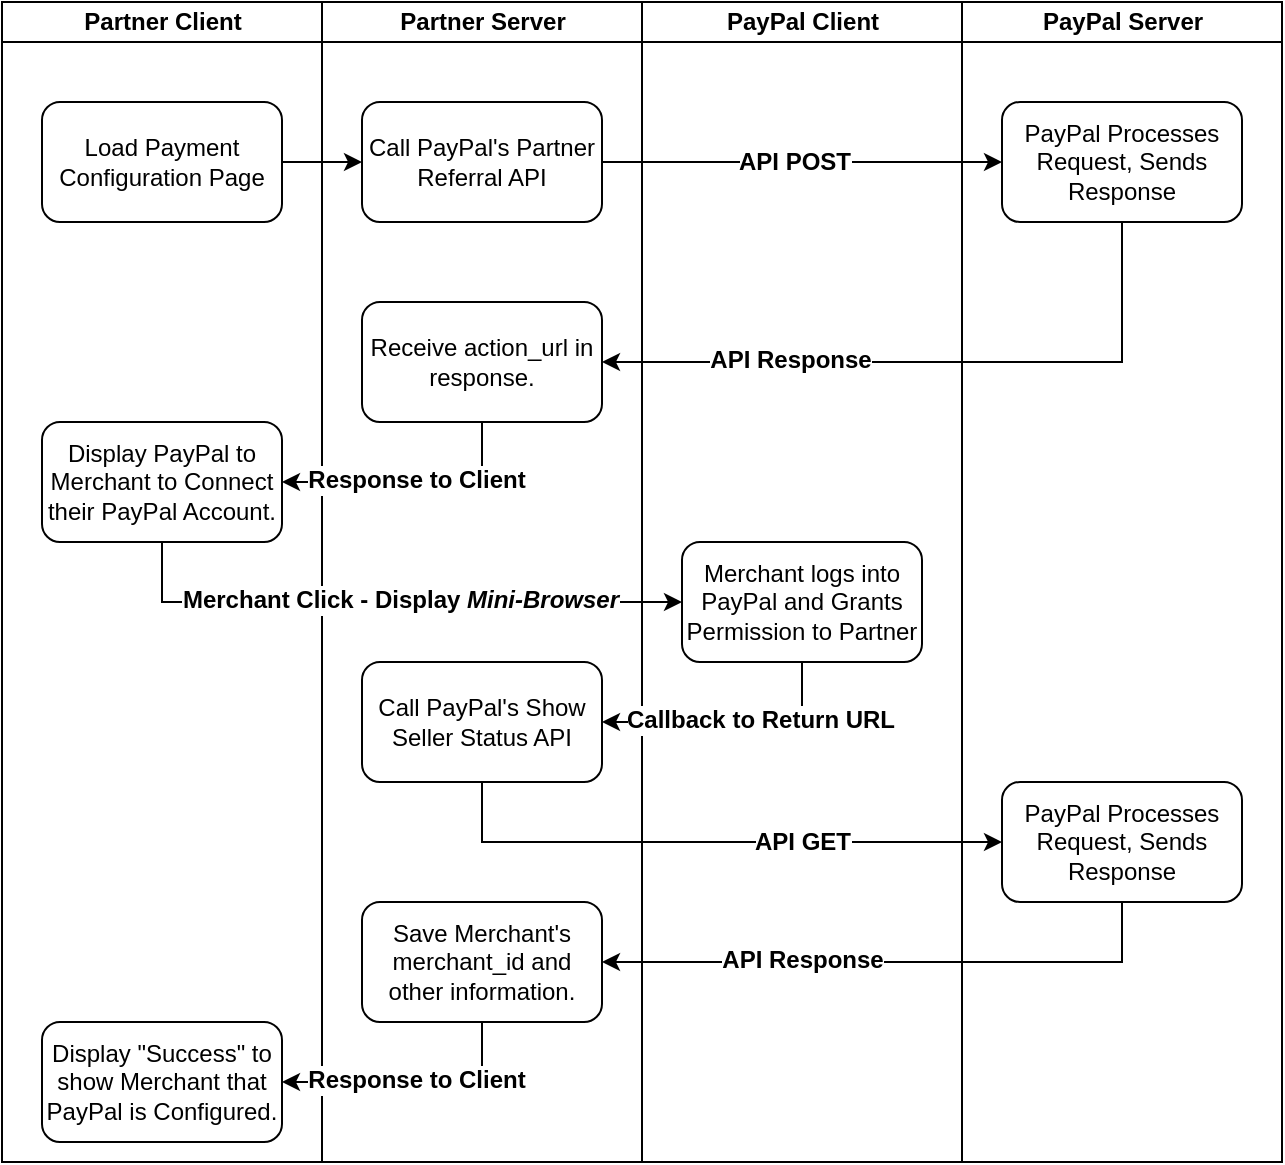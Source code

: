 <mxfile version="12.4.3" type="device" pages="3"><diagram id="gIUWZXU-Uv-Olk3Drhtn" name="Page-1"><mxGraphModel dx="1298" dy="949" grid="1" gridSize="10" guides="1" tooltips="1" connect="1" arrows="1" fold="1" page="1" pageScale="1" pageWidth="850" pageHeight="1100" math="0" shadow="0"><root><mxCell id="0"/><mxCell id="1" parent="0"/><mxCell id="pZ0SuFkx0Wv7talZfomx-6" value="PayPal Server" style="swimlane;html=1;startSize=20;" vertex="1" parent="1"><mxGeometry x="560" y="120" width="160" height="580" as="geometry"/></mxCell><mxCell id="pZ0SuFkx0Wv7talZfomx-13" value="PayPal Processes Request, Sends Response" style="rounded=1;whiteSpace=wrap;html=1;" vertex="1" parent="pZ0SuFkx0Wv7talZfomx-6"><mxGeometry x="20" y="50" width="120" height="60" as="geometry"/></mxCell><mxCell id="pZ0SuFkx0Wv7talZfomx-17" value="PayPal Processes Request, Sends Response" style="rounded=1;whiteSpace=wrap;html=1;" vertex="1" parent="pZ0SuFkx0Wv7talZfomx-6"><mxGeometry x="20" y="390" width="120" height="60" as="geometry"/></mxCell><mxCell id="pZ0SuFkx0Wv7talZfomx-7" value="PayPal Client" style="swimlane;html=1;startSize=20;" vertex="1" parent="1"><mxGeometry x="400" y="120" width="160" height="580" as="geometry"/></mxCell><mxCell id="pZ0SuFkx0Wv7talZfomx-26" value="Merchant logs into PayPal and Grants Permission to Partner" style="rounded=1;whiteSpace=wrap;html=1;" vertex="1" parent="pZ0SuFkx0Wv7talZfomx-7"><mxGeometry x="20" y="270" width="120" height="60" as="geometry"/></mxCell><mxCell id="pZ0SuFkx0Wv7talZfomx-8" value="Partner Server" style="swimlane;html=1;startSize=20;" vertex="1" parent="1"><mxGeometry x="240" y="120" width="160" height="580" as="geometry"/></mxCell><mxCell id="pZ0SuFkx0Wv7talZfomx-11" value="Call PayPal's Partner Referral API" style="rounded=1;whiteSpace=wrap;html=1;" vertex="1" parent="pZ0SuFkx0Wv7talZfomx-8"><mxGeometry x="20" y="50" width="120" height="60" as="geometry"/></mxCell><mxCell id="pZ0SuFkx0Wv7talZfomx-15" value="Call PayPal's Show Seller Status API" style="rounded=1;whiteSpace=wrap;html=1;" vertex="1" parent="pZ0SuFkx0Wv7talZfomx-8"><mxGeometry x="20" y="330" width="120" height="60" as="geometry"/></mxCell><mxCell id="pZ0SuFkx0Wv7talZfomx-19" value="Save Merchant's merchant_id and other information." style="rounded=1;whiteSpace=wrap;html=1;" vertex="1" parent="pZ0SuFkx0Wv7talZfomx-8"><mxGeometry x="20" y="450" width="120" height="60" as="geometry"/></mxCell><mxCell id="pZ0SuFkx0Wv7talZfomx-23" value="Receive action_url in response." style="rounded=1;whiteSpace=wrap;html=1;" vertex="1" parent="pZ0SuFkx0Wv7talZfomx-8"><mxGeometry x="20" y="150" width="120" height="60" as="geometry"/></mxCell><mxCell id="pZ0SuFkx0Wv7talZfomx-9" value="Partner Client" style="swimlane;html=1;startSize=20;" vertex="1" parent="1"><mxGeometry x="80" y="120" width="160" height="580" as="geometry"/></mxCell><mxCell id="pZ0SuFkx0Wv7talZfomx-10" value="Load Payment Configuration Page" style="rounded=1;whiteSpace=wrap;html=1;" vertex="1" parent="pZ0SuFkx0Wv7talZfomx-9"><mxGeometry x="20" y="50" width="120" height="60" as="geometry"/></mxCell><mxCell id="pZ0SuFkx0Wv7talZfomx-21" value="Display &quot;Success&quot; to show Merchant that PayPal is Configured." style="rounded=1;whiteSpace=wrap;html=1;" vertex="1" parent="pZ0SuFkx0Wv7talZfomx-9"><mxGeometry x="20" y="510" width="120" height="60" as="geometry"/></mxCell><mxCell id="pZ0SuFkx0Wv7talZfomx-24" value="Display PayPal to Merchant to Connect their PayPal Account." style="rounded=1;whiteSpace=wrap;html=1;" vertex="1" parent="pZ0SuFkx0Wv7talZfomx-9"><mxGeometry x="20" y="210" width="120" height="60" as="geometry"/></mxCell><mxCell id="pZ0SuFkx0Wv7talZfomx-12" value="" style="edgeStyle=orthogonalEdgeStyle;rounded=0;orthogonalLoop=1;jettySize=auto;html=1;" edge="1" parent="1" source="pZ0SuFkx0Wv7talZfomx-10" target="pZ0SuFkx0Wv7talZfomx-11"><mxGeometry relative="1" as="geometry"/></mxCell><mxCell id="pZ0SuFkx0Wv7talZfomx-14" value="" style="edgeStyle=orthogonalEdgeStyle;rounded=0;orthogonalLoop=1;jettySize=auto;html=1;" edge="1" parent="1" source="pZ0SuFkx0Wv7talZfomx-11" target="pZ0SuFkx0Wv7talZfomx-13"><mxGeometry relative="1" as="geometry"/></mxCell><mxCell id="pZ0SuFkx0Wv7talZfomx-31" value="API POST" style="text;html=1;align=center;verticalAlign=middle;resizable=0;points=[];;labelBackgroundColor=#ffffff;fontStyle=1" vertex="1" connectable="0" parent="pZ0SuFkx0Wv7talZfomx-14"><mxGeometry x="-0.04" y="-1" relative="1" as="geometry"><mxPoint y="-1" as="offset"/></mxGeometry></mxCell><mxCell id="pZ0SuFkx0Wv7talZfomx-16" value="" style="edgeStyle=orthogonalEdgeStyle;rounded=0;orthogonalLoop=1;jettySize=auto;html=1;" edge="1" parent="1" source="pZ0SuFkx0Wv7talZfomx-13" target="pZ0SuFkx0Wv7talZfomx-23"><mxGeometry relative="1" as="geometry"><mxPoint x="380" y="300" as="targetPoint"/><Array as="points"><mxPoint x="640" y="300"/></Array></mxGeometry></mxCell><mxCell id="pZ0SuFkx0Wv7talZfomx-32" value="API Response" style="text;html=1;align=center;verticalAlign=middle;resizable=0;points=[];;labelBackgroundColor=#ffffff;fontStyle=1" vertex="1" connectable="0" parent="pZ0SuFkx0Wv7talZfomx-16"><mxGeometry x="0.43" y="-3" relative="1" as="geometry"><mxPoint y="2" as="offset"/></mxGeometry></mxCell><mxCell id="pZ0SuFkx0Wv7talZfomx-18" value="" style="edgeStyle=orthogonalEdgeStyle;rounded=0;orthogonalLoop=1;jettySize=auto;html=1;" edge="1" parent="1" source="pZ0SuFkx0Wv7talZfomx-15" target="pZ0SuFkx0Wv7talZfomx-17"><mxGeometry relative="1" as="geometry"><Array as="points"><mxPoint x="320" y="540"/></Array></mxGeometry></mxCell><mxCell id="pZ0SuFkx0Wv7talZfomx-36" value="API GET" style="text;html=1;align=center;verticalAlign=middle;resizable=0;points=[];;labelBackgroundColor=#ffffff;fontStyle=1" vertex="1" connectable="0" parent="pZ0SuFkx0Wv7talZfomx-18"><mxGeometry x="0.124" relative="1" as="geometry"><mxPoint x="27" as="offset"/></mxGeometry></mxCell><mxCell id="pZ0SuFkx0Wv7talZfomx-20" value="" style="edgeStyle=orthogonalEdgeStyle;rounded=0;orthogonalLoop=1;jettySize=auto;html=1;" edge="1" parent="1" source="pZ0SuFkx0Wv7talZfomx-17" target="pZ0SuFkx0Wv7talZfomx-19"><mxGeometry relative="1" as="geometry"><Array as="points"><mxPoint x="640" y="600"/></Array></mxGeometry></mxCell><mxCell id="pZ0SuFkx0Wv7talZfomx-37" value="API Response" style="text;html=1;align=center;verticalAlign=middle;resizable=0;points=[];;labelBackgroundColor=#ffffff;fontStyle=1" vertex="1" connectable="0" parent="pZ0SuFkx0Wv7talZfomx-20"><mxGeometry x="0.455" y="-2" relative="1" as="geometry"><mxPoint x="21" y="1" as="offset"/></mxGeometry></mxCell><mxCell id="pZ0SuFkx0Wv7talZfomx-22" value="" style="edgeStyle=orthogonalEdgeStyle;rounded=0;orthogonalLoop=1;jettySize=auto;html=1;exitX=0.5;exitY=1;exitDx=0;exitDy=0;" edge="1" parent="1" source="pZ0SuFkx0Wv7talZfomx-19" target="pZ0SuFkx0Wv7talZfomx-21"><mxGeometry relative="1" as="geometry"><Array as="points"><mxPoint x="320" y="660"/></Array></mxGeometry></mxCell><mxCell id="pZ0SuFkx0Wv7talZfomx-38" value="Response to Client" style="text;html=1;align=center;verticalAlign=middle;resizable=0;points=[];;labelBackgroundColor=#ffffff;fontStyle=1" vertex="1" connectable="0" parent="pZ0SuFkx0Wv7talZfomx-22"><mxGeometry x="0.015" y="1" relative="1" as="geometry"><mxPoint x="3" y="-2" as="offset"/></mxGeometry></mxCell><mxCell id="pZ0SuFkx0Wv7talZfomx-25" value="" style="edgeStyle=orthogonalEdgeStyle;rounded=0;orthogonalLoop=1;jettySize=auto;html=1;entryX=1;entryY=0.5;entryDx=0;entryDy=0;" edge="1" parent="1" source="pZ0SuFkx0Wv7talZfomx-23" target="pZ0SuFkx0Wv7talZfomx-24"><mxGeometry relative="1" as="geometry"><Array as="points"><mxPoint x="320" y="360"/></Array></mxGeometry></mxCell><mxCell id="pZ0SuFkx0Wv7talZfomx-33" value="Response to Client" style="text;html=1;align=center;verticalAlign=middle;resizable=0;points=[];;labelBackgroundColor=#ffffff;fontStyle=1" vertex="1" connectable="0" parent="pZ0SuFkx0Wv7talZfomx-25"><mxGeometry x="0.139" y="-1" relative="1" as="geometry"><mxPoint x="11" as="offset"/></mxGeometry></mxCell><mxCell id="pZ0SuFkx0Wv7talZfomx-27" value="" style="edgeStyle=orthogonalEdgeStyle;rounded=0;orthogonalLoop=1;jettySize=auto;html=1;entryX=0;entryY=0.5;entryDx=0;entryDy=0;" edge="1" parent="1" source="pZ0SuFkx0Wv7talZfomx-24" target="pZ0SuFkx0Wv7talZfomx-26"><mxGeometry relative="1" as="geometry"><Array as="points"><mxPoint x="160" y="420"/></Array></mxGeometry></mxCell><mxCell id="pZ0SuFkx0Wv7talZfomx-34" value="Merchant Click - Display &lt;i&gt;Mini-Browser&lt;/i&gt;" style="text;html=1;align=center;verticalAlign=middle;resizable=0;points=[];;labelBackgroundColor=#ffffff;fontStyle=1" vertex="1" connectable="0" parent="pZ0SuFkx0Wv7talZfomx-27"><mxGeometry x="0.09" y="-1" relative="1" as="geometry"><mxPoint x="-9" y="-2" as="offset"/></mxGeometry></mxCell><mxCell id="pZ0SuFkx0Wv7talZfomx-29" value="" style="edgeStyle=orthogonalEdgeStyle;rounded=0;orthogonalLoop=1;jettySize=auto;html=1;entryX=1;entryY=0.5;entryDx=0;entryDy=0;" edge="1" parent="1" source="pZ0SuFkx0Wv7talZfomx-26" target="pZ0SuFkx0Wv7talZfomx-15"><mxGeometry relative="1" as="geometry"><Array as="points"><mxPoint x="480" y="480"/></Array></mxGeometry></mxCell><mxCell id="pZ0SuFkx0Wv7talZfomx-35" value="Callback to Return URL" style="text;html=1;align=center;verticalAlign=middle;resizable=0;points=[];;labelBackgroundColor=#ffffff;fontStyle=1" vertex="1" connectable="0" parent="pZ0SuFkx0Wv7talZfomx-29"><mxGeometry x="-0.061" relative="1" as="geometry"><mxPoint x="10" y="-1" as="offset"/></mxGeometry></mxCell></root></mxGraphModel></diagram><diagram id="xTVQUzvWMbWYl88YT20P" name="Page-2"><mxGraphModel dx="1298" dy="949" grid="1" gridSize="10" guides="1" tooltips="1" connect="1" arrows="1" fold="1" page="1" pageScale="1" pageWidth="850" pageHeight="1100" math="0" shadow="0"><root><mxCell id="mJo2NoG6WxAVMyrhOIzL-0"/><mxCell id="mJo2NoG6WxAVMyrhOIzL-1" parent="mJo2NoG6WxAVMyrhOIzL-0"/><mxCell id="mJo2NoG6WxAVMyrhOIzL-2" value="PayPal Server" style="swimlane;html=1;startSize=20;" vertex="1" parent="mJo2NoG6WxAVMyrhOIzL-1"><mxGeometry x="560" y="120" width="160" height="780" as="geometry"/></mxCell><mxCell id="mJo2NoG6WxAVMyrhOIzL-4" value="PayPal Processes Request, Sends Response" style="rounded=1;whiteSpace=wrap;html=1;" vertex="1" parent="mJo2NoG6WxAVMyrhOIzL-2"><mxGeometry x="20" y="210" width="120" height="60" as="geometry"/></mxCell><mxCell id="mJo2NoG6WxAVMyrhOIzL-48" value="PayPal Processes Request, Sends Response" style="rounded=1;whiteSpace=wrap;html=1;" vertex="1" parent="mJo2NoG6WxAVMyrhOIzL-2"><mxGeometry x="20" y="530" width="120" height="60" as="geometry"/></mxCell><mxCell id="mJo2NoG6WxAVMyrhOIzL-5" value="PayPal Client" style="swimlane;html=1;startSize=20;" vertex="1" parent="mJo2NoG6WxAVMyrhOIzL-1"><mxGeometry x="400" y="120" width="160" height="780" as="geometry"/></mxCell><mxCell id="mJo2NoG6WxAVMyrhOIzL-42" value="Consumer logs into PayPal and clicks &quot;Pay&quot;&amp;nbsp;" style="rounded=1;whiteSpace=wrap;html=1;" vertex="1" parent="mJo2NoG6WxAVMyrhOIzL-5"><mxGeometry x="20" y="410" width="120" height="60" as="geometry"/></mxCell><mxCell id="mJo2NoG6WxAVMyrhOIzL-7" value="Partner Server" style="swimlane;html=1;startSize=20;" vertex="1" parent="mJo2NoG6WxAVMyrhOIzL-1"><mxGeometry x="240" y="120" width="160" height="780" as="geometry"/></mxCell><mxCell id="mJo2NoG6WxAVMyrhOIzL-35" value="createOrder calls your Partner Server which calls &quot;Create Order&quot; API" style="rounded=1;whiteSpace=wrap;html=1;" vertex="1" parent="mJo2NoG6WxAVMyrhOIzL-7"><mxGeometry x="20" y="210" width="120" height="60" as="geometry"/></mxCell><mxCell id="mJo2NoG6WxAVMyrhOIzL-39" value="Process the Response return the `order_id` to the client." style="rounded=1;whiteSpace=wrap;html=1;" vertex="1" parent="mJo2NoG6WxAVMyrhOIzL-7"><mxGeometry x="20" y="290" width="120" height="60" as="geometry"/></mxCell><mxCell id="mJo2NoG6WxAVMyrhOIzL-46" value="onApprove calls your Partner Server which calls &quot;Capture Order&quot; API" style="rounded=1;whiteSpace=wrap;html=1;" vertex="1" parent="mJo2NoG6WxAVMyrhOIzL-7"><mxGeometry x="20" y="530" width="120" height="60" as="geometry"/></mxCell><mxCell id="mJo2NoG6WxAVMyrhOIzL-51" value="Process the Response and send appropriate information to Client." style="rounded=1;whiteSpace=wrap;html=1;" vertex="1" parent="mJo2NoG6WxAVMyrhOIzL-7"><mxGeometry x="20" y="610" width="120" height="60" as="geometry"/></mxCell><mxCell id="mJo2NoG6WxAVMyrhOIzL-12" value="Partner Client" style="swimlane;html=1;startSize=20;" vertex="1" parent="mJo2NoG6WxAVMyrhOIzL-1"><mxGeometry x="80" y="120" width="160" height="780" as="geometry"/></mxCell><mxCell id="mJo2NoG6WxAVMyrhOIzL-13" value="Load Cart/Checkout Page" style="rounded=1;whiteSpace=wrap;html=1;" vertex="1" parent="mJo2NoG6WxAVMyrhOIzL-12"><mxGeometry x="20" y="50" width="120" height="60" as="geometry"/></mxCell><mxCell id="mJo2NoG6WxAVMyrhOIzL-34" value="" style="edgeStyle=orthogonalEdgeStyle;rounded=0;orthogonalLoop=1;jettySize=auto;html=1;" edge="1" parent="mJo2NoG6WxAVMyrhOIzL-12" source="mJo2NoG6WxAVMyrhOIzL-8" target="mJo2NoG6WxAVMyrhOIzL-33"><mxGeometry relative="1" as="geometry"/></mxCell><mxCell id="mJo2NoG6WxAVMyrhOIzL-8" value="Display PayPal Smart Payment Buttons via the JS SDK." style="rounded=1;whiteSpace=wrap;html=1;" vertex="1" parent="mJo2NoG6WxAVMyrhOIzL-12"><mxGeometry x="20" y="130" width="120" height="60" as="geometry"/></mxCell><mxCell id="mJo2NoG6WxAVMyrhOIzL-33" value="Consumer Click -&amp;gt; createOrder function called." style="rounded=1;whiteSpace=wrap;html=1;" vertex="1" parent="mJo2NoG6WxAVMyrhOIzL-12"><mxGeometry x="20" y="210" width="120" height="60" as="geometry"/></mxCell><mxCell id="mJo2NoG6WxAVMyrhOIzL-16" value="" style="edgeStyle=orthogonalEdgeStyle;rounded=0;orthogonalLoop=1;jettySize=auto;html=1;" edge="1" parent="mJo2NoG6WxAVMyrhOIzL-12" source="mJo2NoG6WxAVMyrhOIzL-13" target="mJo2NoG6WxAVMyrhOIzL-8"><mxGeometry relative="1" as="geometry"/></mxCell><mxCell id="mJo2NoG6WxAVMyrhOIzL-40" value="return the `order_id` from the `createOrder` function." style="rounded=1;whiteSpace=wrap;html=1;" vertex="1" parent="mJo2NoG6WxAVMyrhOIzL-12"><mxGeometry x="20" y="350" width="120" height="60" as="geometry"/></mxCell><mxCell id="mJo2NoG6WxAVMyrhOIzL-44" value="JS SDK onApprove callback fires receiving the customer's approval" style="rounded=1;whiteSpace=wrap;html=1;" vertex="1" parent="mJo2NoG6WxAVMyrhOIzL-12"><mxGeometry x="20" y="470" width="120" height="60" as="geometry"/></mxCell><mxCell id="mJo2NoG6WxAVMyrhOIzL-54" value="Show &quot;Success&quot; or &quot;Receipt Page&quot; to the Consumer." style="rounded=1;whiteSpace=wrap;html=1;" vertex="1" parent="mJo2NoG6WxAVMyrhOIzL-12"><mxGeometry x="20" y="670" width="120" height="60" as="geometry"/></mxCell><mxCell id="mJo2NoG6WxAVMyrhOIzL-23" value="" style="edgeStyle=orthogonalEdgeStyle;rounded=0;orthogonalLoop=1;jettySize=auto;html=1;entryX=1;entryY=0.5;entryDx=0;entryDy=0;" edge="1" parent="mJo2NoG6WxAVMyrhOIzL-1" source="mJo2NoG6WxAVMyrhOIzL-4" target="mJo2NoG6WxAVMyrhOIzL-39"><mxGeometry relative="1" as="geometry"><Array as="points"><mxPoint x="640" y="440"/></Array><mxPoint x="380" y="440" as="targetPoint"/></mxGeometry></mxCell><mxCell id="mJo2NoG6WxAVMyrhOIzL-24" value="API Response" style="text;html=1;align=center;verticalAlign=middle;resizable=0;points=[];;labelBackgroundColor=#ffffff;fontStyle=1" vertex="1" connectable="0" parent="mJo2NoG6WxAVMyrhOIzL-23"><mxGeometry x="0.455" y="-2" relative="1" as="geometry"><mxPoint x="21" y="1" as="offset"/></mxGeometry></mxCell><mxCell id="mJo2NoG6WxAVMyrhOIzL-36" value="" style="edgeStyle=orthogonalEdgeStyle;rounded=0;orthogonalLoop=1;jettySize=auto;html=1;" edge="1" parent="mJo2NoG6WxAVMyrhOIzL-1" source="mJo2NoG6WxAVMyrhOIzL-33" target="mJo2NoG6WxAVMyrhOIzL-35"><mxGeometry relative="1" as="geometry"/></mxCell><mxCell id="mJo2NoG6WxAVMyrhOIzL-37" value="" style="edgeStyle=orthogonalEdgeStyle;rounded=0;orthogonalLoop=1;jettySize=auto;html=1;exitX=1;exitY=0.5;exitDx=0;exitDy=0;entryX=0;entryY=0.5;entryDx=0;entryDy=0;" edge="1" parent="mJo2NoG6WxAVMyrhOIzL-1" source="mJo2NoG6WxAVMyrhOIzL-35" target="mJo2NoG6WxAVMyrhOIzL-4"><mxGeometry relative="1" as="geometry"><Array as="points"><mxPoint x="530" y="360"/><mxPoint x="530" y="360"/></Array><mxPoint x="650" y="400" as="sourcePoint"/><mxPoint x="390" y="610" as="targetPoint"/></mxGeometry></mxCell><mxCell id="mJo2NoG6WxAVMyrhOIzL-38" value="API Request" style="text;html=1;align=center;verticalAlign=middle;resizable=0;points=[];;labelBackgroundColor=#ffffff;fontStyle=1" vertex="1" connectable="0" parent="mJo2NoG6WxAVMyrhOIzL-37"><mxGeometry x="0.455" y="-2" relative="1" as="geometry"><mxPoint x="-46" y="-2" as="offset"/></mxGeometry></mxCell><mxCell id="mJo2NoG6WxAVMyrhOIzL-41" value="" style="edgeStyle=orthogonalEdgeStyle;rounded=0;orthogonalLoop=1;jettySize=auto;html=1;entryX=1;entryY=0.5;entryDx=0;entryDy=0;" edge="1" parent="mJo2NoG6WxAVMyrhOIzL-1" source="mJo2NoG6WxAVMyrhOIzL-39" target="mJo2NoG6WxAVMyrhOIzL-40"><mxGeometry relative="1" as="geometry"><Array as="points"><mxPoint x="320" y="500"/></Array></mxGeometry></mxCell><mxCell id="jKW9165M84fFw5fr8cah-0" value="Response to Client" style="text;html=1;align=center;verticalAlign=middle;resizable=0;points=[];;labelBackgroundColor=#ffffff;fontStyle=1" vertex="1" connectable="0" parent="mJo2NoG6WxAVMyrhOIzL-41"><mxGeometry x="-0.154" y="-1" relative="1" as="geometry"><mxPoint x="-6" as="offset"/></mxGeometry></mxCell><mxCell id="mJo2NoG6WxAVMyrhOIzL-43" value="" style="edgeStyle=orthogonalEdgeStyle;rounded=0;orthogonalLoop=1;jettySize=auto;html=1;" edge="1" parent="mJo2NoG6WxAVMyrhOIzL-1" source="mJo2NoG6WxAVMyrhOIzL-40" target="mJo2NoG6WxAVMyrhOIzL-42"><mxGeometry relative="1" as="geometry"><Array as="points"><mxPoint x="160" y="560"/></Array></mxGeometry></mxCell><mxCell id="ejb9RY3LyZ2jhSVgy6sR-0" value="Display &lt;i&gt;Mini-Browser&lt;/i&gt;" style="text;html=1;align=center;verticalAlign=middle;resizable=0;points=[];;labelBackgroundColor=#ffffff;fontStyle=1" vertex="1" connectable="0" parent="mJo2NoG6WxAVMyrhOIzL-43"><mxGeometry x="0.048" y="3" relative="1" as="geometry"><mxPoint y="2" as="offset"/></mxGeometry></mxCell><mxCell id="mJo2NoG6WxAVMyrhOIzL-45" value="" style="edgeStyle=orthogonalEdgeStyle;rounded=0;orthogonalLoop=1;jettySize=auto;html=1;" edge="1" parent="mJo2NoG6WxAVMyrhOIzL-1" source="mJo2NoG6WxAVMyrhOIzL-42" target="mJo2NoG6WxAVMyrhOIzL-44"><mxGeometry relative="1" as="geometry"><Array as="points"><mxPoint x="480" y="620"/></Array></mxGeometry></mxCell><mxCell id="ejb9RY3LyZ2jhSVgy6sR-1" value="JS SDK Sends Data to onApprove" style="text;html=1;align=center;verticalAlign=middle;resizable=0;points=[];;labelBackgroundColor=#ffffff;fontStyle=1" vertex="1" connectable="0" parent="mJo2NoG6WxAVMyrhOIzL-45"><mxGeometry x="0.29" y="-2" relative="1" as="geometry"><mxPoint x="8" y="1" as="offset"/></mxGeometry></mxCell><mxCell id="mJo2NoG6WxAVMyrhOIzL-47" value="" style="edgeStyle=orthogonalEdgeStyle;rounded=0;orthogonalLoop=1;jettySize=auto;html=1;entryX=0;entryY=0.5;entryDx=0;entryDy=0;exitX=0.5;exitY=1;exitDx=0;exitDy=0;" edge="1" parent="mJo2NoG6WxAVMyrhOIzL-1" source="mJo2NoG6WxAVMyrhOIzL-44" target="mJo2NoG6WxAVMyrhOIzL-46"><mxGeometry relative="1" as="geometry"><Array as="points"><mxPoint x="160" y="680"/></Array></mxGeometry></mxCell><mxCell id="ejb9RY3LyZ2jhSVgy6sR-2" value="Send Data to Server" style="text;html=1;align=center;verticalAlign=middle;resizable=0;points=[];;labelBackgroundColor=#ffffff;fontStyle=1" vertex="1" connectable="0" parent="mJo2NoG6WxAVMyrhOIzL-47"><mxGeometry x="-0.554" y="16" relative="1" as="geometry"><mxPoint x="4" as="offset"/></mxGeometry></mxCell><mxCell id="mJo2NoG6WxAVMyrhOIzL-49" value="" style="edgeStyle=orthogonalEdgeStyle;rounded=0;orthogonalLoop=1;jettySize=auto;html=1;" edge="1" parent="mJo2NoG6WxAVMyrhOIzL-1" source="mJo2NoG6WxAVMyrhOIzL-46" target="mJo2NoG6WxAVMyrhOIzL-48"><mxGeometry relative="1" as="geometry"/></mxCell><mxCell id="mJo2NoG6WxAVMyrhOIzL-50" value="API Request" style="text;html=1;align=center;verticalAlign=middle;resizable=0;points=[];;labelBackgroundColor=#ffffff;fontStyle=1" vertex="1" connectable="0" parent="mJo2NoG6WxAVMyrhOIzL-49"><mxGeometry x="-0.02" y="-3" relative="1" as="geometry"><mxPoint y="-3" as="offset"/></mxGeometry></mxCell><mxCell id="mJo2NoG6WxAVMyrhOIzL-52" value="" style="edgeStyle=orthogonalEdgeStyle;rounded=0;orthogonalLoop=1;jettySize=auto;html=1;" edge="1" parent="mJo2NoG6WxAVMyrhOIzL-1" source="mJo2NoG6WxAVMyrhOIzL-48" target="mJo2NoG6WxAVMyrhOIzL-51"><mxGeometry relative="1" as="geometry"><Array as="points"><mxPoint x="640" y="760"/></Array></mxGeometry></mxCell><mxCell id="mJo2NoG6WxAVMyrhOIzL-53" value="API Response" style="text;html=1;align=center;verticalAlign=middle;resizable=0;points=[];;labelBackgroundColor=#ffffff;fontStyle=1" vertex="1" connectable="0" parent="mJo2NoG6WxAVMyrhOIzL-52"><mxGeometry x="0.394" y="1" relative="1" as="geometry"><mxPoint y="-2" as="offset"/></mxGeometry></mxCell><mxCell id="mJo2NoG6WxAVMyrhOIzL-55" value="" style="edgeStyle=orthogonalEdgeStyle;rounded=0;orthogonalLoop=1;jettySize=auto;html=1;" edge="1" parent="mJo2NoG6WxAVMyrhOIzL-1" source="mJo2NoG6WxAVMyrhOIzL-51" target="mJo2NoG6WxAVMyrhOIzL-54"><mxGeometry relative="1" as="geometry"><Array as="points"><mxPoint x="320" y="820"/></Array></mxGeometry></mxCell><mxCell id="ejb9RY3LyZ2jhSVgy6sR-3" value="Response to Client" style="text;html=1;align=center;verticalAlign=middle;resizable=0;points=[];;labelBackgroundColor=#ffffff;fontStyle=1" vertex="1" connectable="0" parent="mJo2NoG6WxAVMyrhOIzL-55"><mxGeometry x="-0.061" relative="1" as="geometry"><mxPoint as="offset"/></mxGeometry></mxCell></root></mxGraphModel></diagram><diagram id="QCOufqlgY_xOVpzx1irh" name="Page-3"><mxGraphModel dx="1298" dy="949" grid="1" gridSize="10" guides="1" tooltips="1" connect="1" arrows="1" fold="1" page="1" pageScale="1" pageWidth="850" pageHeight="1100" math="0" shadow="0"><root><mxCell id="6xTSOWRnNkcYmxXescbN-0"/><mxCell id="6xTSOWRnNkcYmxXescbN-1" parent="6xTSOWRnNkcYmxXescbN-0"/><mxCell id="6xTSOWRnNkcYmxXescbN-2" value="PayPal Server" style="swimlane;html=1;startSize=20;" vertex="1" parent="6xTSOWRnNkcYmxXescbN-1"><mxGeometry x="560" y="120" width="160" height="620" as="geometry"/></mxCell><mxCell id="6xTSOWRnNkcYmxXescbN-3" value="PayPal Processes Request, Sends Response" style="rounded=1;whiteSpace=wrap;html=1;" vertex="1" parent="6xTSOWRnNkcYmxXescbN-2"><mxGeometry x="20" y="210" width="120" height="60" as="geometry"/></mxCell><mxCell id="6xTSOWRnNkcYmxXescbN-4" value="PayPal Processes Request, Sends Response" style="rounded=1;whiteSpace=wrap;html=1;" vertex="1" parent="6xTSOWRnNkcYmxXescbN-2"><mxGeometry x="20" y="409" width="120" height="60" as="geometry"/></mxCell><mxCell id="6xTSOWRnNkcYmxXescbN-5" value="PayPal Client" style="swimlane;html=1;startSize=20;" vertex="1" parent="6xTSOWRnNkcYmxXescbN-1"><mxGeometry x="400" y="120" width="160" height="620" as="geometry"/></mxCell><mxCell id="6xTSOWRnNkcYmxXescbN-7" value="Partner Server" style="swimlane;html=1;startSize=20;" vertex="1" parent="6xTSOWRnNkcYmxXescbN-1"><mxGeometry x="240" y="120" width="160" height="620" as="geometry"/></mxCell><mxCell id="6xTSOWRnNkcYmxXescbN-8" value="Process Order info and call PayPal's &quot;Create Order&quot; API" style="rounded=1;whiteSpace=wrap;html=1;" vertex="1" parent="6xTSOWRnNkcYmxXescbN-7"><mxGeometry x="20" y="210" width="120" height="60" as="geometry"/></mxCell><mxCell id="6xTSOWRnNkcYmxXescbN-9" value="Process the Response return the information to the client." style="rounded=1;whiteSpace=wrap;html=1;" vertex="1" parent="6xTSOWRnNkcYmxXescbN-7"><mxGeometry x="20" y="290" width="120" height="60" as="geometry"/></mxCell><mxCell id="6xTSOWRnNkcYmxXescbN-10" value="Process Credit Card Info, Call PayPal's &quot;Capture Order&quot; API" style="rounded=1;whiteSpace=wrap;html=1;" vertex="1" parent="6xTSOWRnNkcYmxXescbN-7"><mxGeometry x="20" y="409" width="120" height="60" as="geometry"/></mxCell><mxCell id="6xTSOWRnNkcYmxXescbN-11" value="Process the Response and send appropriate information to Client." style="rounded=1;whiteSpace=wrap;html=1;" vertex="1" parent="6xTSOWRnNkcYmxXescbN-7"><mxGeometry x="20" y="490" width="120" height="60" as="geometry"/></mxCell><mxCell id="6xTSOWRnNkcYmxXescbN-12" value="Partner Client" style="swimlane;html=1;startSize=20;" vertex="1" parent="6xTSOWRnNkcYmxXescbN-1"><mxGeometry x="80" y="120" width="160" height="620" as="geometry"/></mxCell><mxCell id="6xTSOWRnNkcYmxXescbN-13" value="Load Cart/Checkout Page" style="rounded=1;whiteSpace=wrap;html=1;" vertex="1" parent="6xTSOWRnNkcYmxXescbN-12"><mxGeometry x="20" y="50" width="120" height="60" as="geometry"/></mxCell><mxCell id="6xTSOWRnNkcYmxXescbN-17" value="" style="edgeStyle=orthogonalEdgeStyle;rounded=0;orthogonalLoop=1;jettySize=auto;html=1;" edge="1" parent="6xTSOWRnNkcYmxXescbN-12" source="6xTSOWRnNkcYmxXescbN-13"><mxGeometry relative="1" as="geometry"><mxPoint x="80" y="130" as="targetPoint"/></mxGeometry></mxCell><mxCell id="6xTSOWRnNkcYmxXescbN-18" value="Collect the Credit Card information from the Consumer." style="rounded=1;whiteSpace=wrap;html=1;" vertex="1" parent="6xTSOWRnNkcYmxXescbN-12"><mxGeometry x="20" y="350" width="120" height="60" as="geometry"/></mxCell><mxCell id="6xTSOWRnNkcYmxXescbN-20" value="Show &quot;Success&quot; or &quot;Receipt Page&quot; to the Consumer." style="rounded=1;whiteSpace=wrap;html=1;" vertex="1" parent="6xTSOWRnNkcYmxXescbN-12"><mxGeometry x="20" y="550" width="120" height="60" as="geometry"/></mxCell><mxCell id="6xTSOWRnNkcYmxXescbN-42" value="" style="edgeStyle=orthogonalEdgeStyle;rounded=0;orthogonalLoop=1;jettySize=auto;html=1;" edge="1" parent="6xTSOWRnNkcYmxXescbN-12" source="6xTSOWRnNkcYmxXescbN-40" target="6xTSOWRnNkcYmxXescbN-41"><mxGeometry relative="1" as="geometry"/></mxCell><mxCell id="6xTSOWRnNkcYmxXescbN-40" value="Consumer Continues to Checkout and Selects &quot;Credit Card&quot;" style="rounded=1;whiteSpace=wrap;html=1;" vertex="1" parent="6xTSOWRnNkcYmxXescbN-12"><mxGeometry x="20" y="130" width="120" height="60" as="geometry"/></mxCell><mxCell id="6xTSOWRnNkcYmxXescbN-41" value="Send Order info to Partner Server." style="rounded=1;whiteSpace=wrap;html=1;" vertex="1" parent="6xTSOWRnNkcYmxXescbN-12"><mxGeometry x="20" y="210" width="120" height="60" as="geometry"/></mxCell><mxCell id="6xTSOWRnNkcYmxXescbN-21" value="" style="edgeStyle=orthogonalEdgeStyle;rounded=0;orthogonalLoop=1;jettySize=auto;html=1;entryX=1;entryY=0.5;entryDx=0;entryDy=0;" edge="1" parent="6xTSOWRnNkcYmxXescbN-1" source="6xTSOWRnNkcYmxXescbN-3" target="6xTSOWRnNkcYmxXescbN-9"><mxGeometry relative="1" as="geometry"><Array as="points"><mxPoint x="640" y="440"/></Array><mxPoint x="380" y="440" as="targetPoint"/></mxGeometry></mxCell><mxCell id="6xTSOWRnNkcYmxXescbN-22" value="API Response" style="text;html=1;align=center;verticalAlign=middle;resizable=0;points=[];;labelBackgroundColor=#ffffff;fontStyle=1" vertex="1" connectable="0" parent="6xTSOWRnNkcYmxXescbN-21"><mxGeometry x="0.455" y="-2" relative="1" as="geometry"><mxPoint x="21" y="1" as="offset"/></mxGeometry></mxCell><mxCell id="6xTSOWRnNkcYmxXescbN-23" value="" style="edgeStyle=orthogonalEdgeStyle;rounded=0;orthogonalLoop=1;jettySize=auto;html=1;" edge="1" parent="6xTSOWRnNkcYmxXescbN-1" target="6xTSOWRnNkcYmxXescbN-8"><mxGeometry relative="1" as="geometry"><mxPoint x="220" y="360" as="sourcePoint"/></mxGeometry></mxCell><mxCell id="6xTSOWRnNkcYmxXescbN-24" value="" style="edgeStyle=orthogonalEdgeStyle;rounded=0;orthogonalLoop=1;jettySize=auto;html=1;exitX=1;exitY=0.5;exitDx=0;exitDy=0;entryX=0;entryY=0.5;entryDx=0;entryDy=0;" edge="1" parent="6xTSOWRnNkcYmxXescbN-1" source="6xTSOWRnNkcYmxXescbN-8" target="6xTSOWRnNkcYmxXescbN-3"><mxGeometry relative="1" as="geometry"><Array as="points"><mxPoint x="530" y="360"/><mxPoint x="530" y="360"/></Array><mxPoint x="650" y="400" as="sourcePoint"/><mxPoint x="390" y="610" as="targetPoint"/></mxGeometry></mxCell><mxCell id="6xTSOWRnNkcYmxXescbN-25" value="API Request" style="text;html=1;align=center;verticalAlign=middle;resizable=0;points=[];;labelBackgroundColor=#ffffff;fontStyle=1" vertex="1" connectable="0" parent="6xTSOWRnNkcYmxXescbN-24"><mxGeometry x="0.455" y="-2" relative="1" as="geometry"><mxPoint x="-46" y="-2" as="offset"/></mxGeometry></mxCell><mxCell id="6xTSOWRnNkcYmxXescbN-26" value="" style="edgeStyle=orthogonalEdgeStyle;rounded=0;orthogonalLoop=1;jettySize=auto;html=1;entryX=1;entryY=0.5;entryDx=0;entryDy=0;" edge="1" parent="6xTSOWRnNkcYmxXescbN-1" source="6xTSOWRnNkcYmxXescbN-9" target="6xTSOWRnNkcYmxXescbN-18"><mxGeometry relative="1" as="geometry"><Array as="points"><mxPoint x="320" y="500"/></Array></mxGeometry></mxCell><mxCell id="6xTSOWRnNkcYmxXescbN-27" value="Response to Client" style="text;html=1;align=center;verticalAlign=middle;resizable=0;points=[];;labelBackgroundColor=#ffffff;fontStyle=1" vertex="1" connectable="0" parent="6xTSOWRnNkcYmxXescbN-26"><mxGeometry x="-0.154" y="-1" relative="1" as="geometry"><mxPoint x="-6" as="offset"/></mxGeometry></mxCell><mxCell id="6xTSOWRnNkcYmxXescbN-34" value="" style="edgeStyle=orthogonalEdgeStyle;rounded=0;orthogonalLoop=1;jettySize=auto;html=1;" edge="1" parent="6xTSOWRnNkcYmxXescbN-1" source="6xTSOWRnNkcYmxXescbN-10" target="6xTSOWRnNkcYmxXescbN-4"><mxGeometry relative="1" as="geometry"/></mxCell><mxCell id="6xTSOWRnNkcYmxXescbN-35" value="API Request" style="text;html=1;align=center;verticalAlign=middle;resizable=0;points=[];;labelBackgroundColor=#ffffff;fontStyle=1" vertex="1" connectable="0" parent="6xTSOWRnNkcYmxXescbN-34"><mxGeometry x="-0.02" y="-3" relative="1" as="geometry"><mxPoint y="-3" as="offset"/></mxGeometry></mxCell><mxCell id="6xTSOWRnNkcYmxXescbN-36" value="" style="edgeStyle=orthogonalEdgeStyle;rounded=0;orthogonalLoop=1;jettySize=auto;html=1;" edge="1" parent="6xTSOWRnNkcYmxXescbN-1" source="6xTSOWRnNkcYmxXescbN-4" target="6xTSOWRnNkcYmxXescbN-11"><mxGeometry relative="1" as="geometry"><Array as="points"><mxPoint x="640" y="640"/></Array></mxGeometry></mxCell><mxCell id="6xTSOWRnNkcYmxXescbN-37" value="API Response" style="text;html=1;align=center;verticalAlign=middle;resizable=0;points=[];;labelBackgroundColor=#ffffff;fontStyle=1" vertex="1" connectable="0" parent="6xTSOWRnNkcYmxXescbN-36"><mxGeometry x="0.394" y="1" relative="1" as="geometry"><mxPoint y="-2" as="offset"/></mxGeometry></mxCell><mxCell id="6xTSOWRnNkcYmxXescbN-38" value="" style="edgeStyle=orthogonalEdgeStyle;rounded=0;orthogonalLoop=1;jettySize=auto;html=1;" edge="1" parent="6xTSOWRnNkcYmxXescbN-1" source="6xTSOWRnNkcYmxXescbN-11" target="6xTSOWRnNkcYmxXescbN-20"><mxGeometry relative="1" as="geometry"><Array as="points"><mxPoint x="320" y="700"/></Array></mxGeometry></mxCell><mxCell id="6xTSOWRnNkcYmxXescbN-39" value="Response to Client" style="text;html=1;align=center;verticalAlign=middle;resizable=0;points=[];;labelBackgroundColor=#ffffff;fontStyle=1" vertex="1" connectable="0" parent="6xTSOWRnNkcYmxXescbN-38"><mxGeometry x="-0.061" relative="1" as="geometry"><mxPoint y="-1" as="offset"/></mxGeometry></mxCell><mxCell id="6xTSOWRnNkcYmxXescbN-44" value="" style="edgeStyle=orthogonalEdgeStyle;rounded=0;orthogonalLoop=1;jettySize=auto;html=1;entryX=0;entryY=0.5;entryDx=0;entryDy=0;" edge="1" parent="6xTSOWRnNkcYmxXescbN-1" source="6xTSOWRnNkcYmxXescbN-18" target="6xTSOWRnNkcYmxXescbN-10"><mxGeometry relative="1" as="geometry"><mxPoint x="160" y="610" as="targetPoint"/><Array as="points"><mxPoint x="160" y="559"/></Array></mxGeometry></mxCell></root></mxGraphModel></diagram></mxfile>